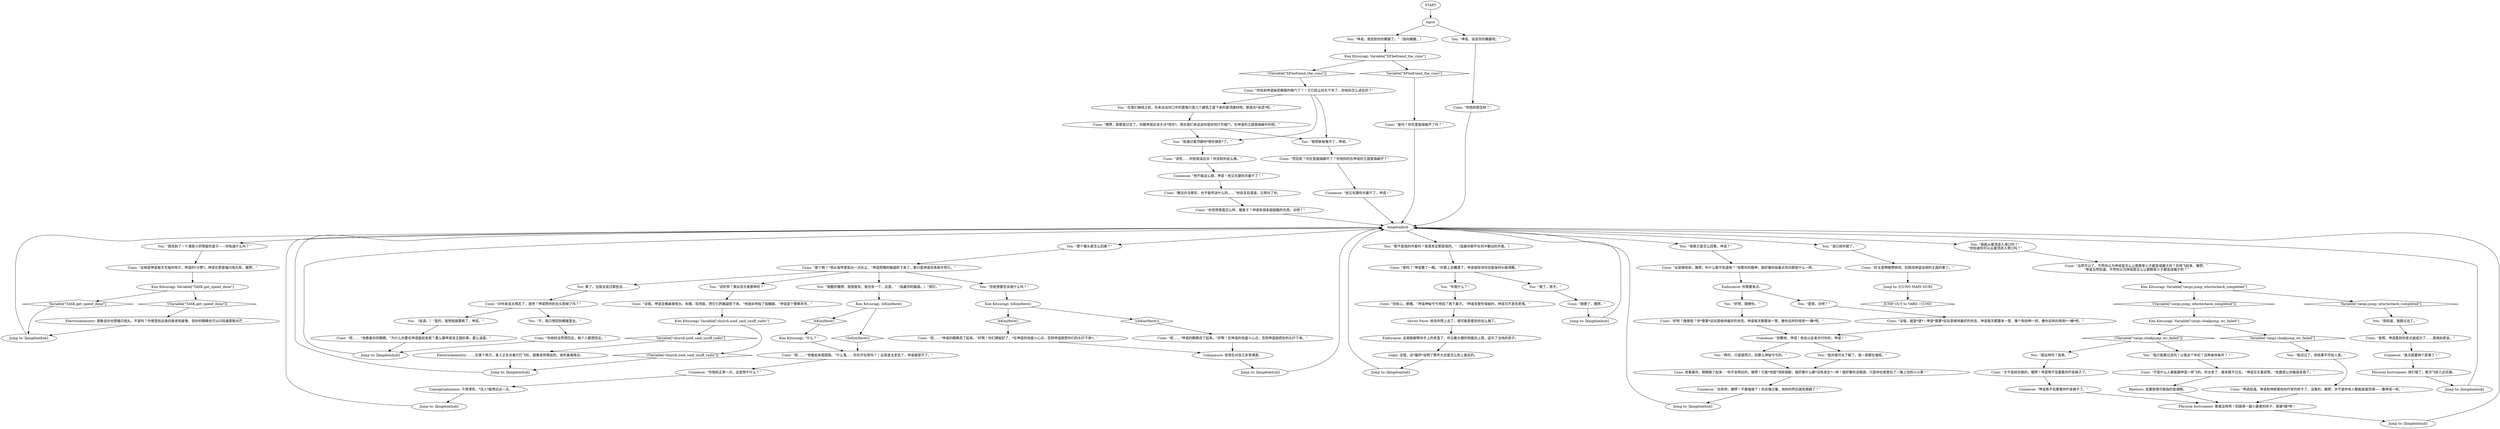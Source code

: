 # YARD / CUNO SHACK
# Talk to Cuno about the content relating to his shack (after you've been inside)
# ==================================================
digraph G {
	  0 [label="START"];
	  1 [label="input"];
	  2 [label="You: “我通过屋顶建材*移形换影*了。”"];
	  3 [label="Cuno: “呃…….”他看起来很困惑。“什么鬼……你在开玩笑吗？！这真是太变态了，坤诺接受不了。”"];
	  4 [label="Cunoesse: “你他妈正常一点，这是想干什么？”"];
	  5 [label="Rhetoric: 驼鹿尿很可能指的是酒精。"];
	  6 [label="Jump to: [kingdomhub]"];
	  7 [label="You: “我知道，我跳过去了。”"];
	  8 [label="Cuno: “猪猡，那都是过去了。你跟坤诺应该关注*现在*。现在我们来谈谈你是如何打开暗门，在坤诺的王国里搞破坏的吧。”"];
	  9 [label="You: “试听带？类似音乐家那种的？”"];
	  10 [label="Jump to: [kingdomhub]"];
	  11 [label="Kim Kitsuragi: IsKimHere()"];
	  12 [label="IsKimHere()", shape=diamond];
	  13 [label="!(IsKimHere())", shape=diamond];
	  14 [label="Cunoesse: “坤诺等不及要看你吓尿裤子了。”"];
	  15 [label="Composure: 他现在对自己非常满意。"];
	  16 [label="Cuno: “那个啊？”他从指甲里抠出一点灰尘。“坤诺把猪的脑袋砍下来了，那只是坤诺在练练手而已。”"];
	  17 [label="Cuno: “是吗？”坤诺瞥了一眼。“你看上去糟透了，坤诺很惊讶你还能保持头脑清醒。”"];
	  18 [label="Cuno: “当然可以了。不然你以为坤诺是怎么让那群笨小子都变成瘸子的？你得飞起来，猪猡。”\n“坤诺当然知道。不然你以为坤诺是怎么让那群笨小子都变成瘸子的？”"];
	  19 [label="Physical Instrument: 那就这样吧！别搞得一副小基佬的样子，直接*跳*吧！"];
	  20 [label="Cuno: “别担心，醉猪。”坤诺神秘兮兮地拍了两下鼻子。“坤诺会替你保秘的，坤诺可不是告密鬼。”"];
	  21 [label="Physical Instrument: 他们错了，那次飞跃几近完美。"];
	  22 [label="You: “镁奥兰是怎么回事，坤诺？”"];
	  23 [label="You: “在我们继续之前，先来谈谈你口中的那堆只是几个建筑工留下来的屋顶建材吧。那是在*说谎*吧。”"];
	  24 [label="Cuno: “没错，坤诺会播鼻烟电台。杀猪。现场版，把它们的脑袋砍下来。”他诡异地指了指棚屋。“坤诺是个警察杀手。”"];
	  25 [label="Endurance: 这就能解释你手上的老茧了。你沿着大楼的侧面向上爬，逗乐了当地的孩子。"];
	  26 [label="Cuno: “你觉得里面怎么样，猪崽子？坤诺有很多超级酷的东西，对吧？”"];
	  27 [label="Jump to: [kingdomhub]"];
	  28 [label="Cuno: “好吧？随便我？你*需要*这玩意维持最好的状态。坤诺每天都要来一管，像你这样的得用*一桶*吧。”"];
	  29 [label="Cuno: “呃……”坤诺的眼睛亮了起来。“好啊！在坤诺的地盘小心点，否则坤诺就把你的头拧下来。”"];
	  30 [label="Cuno: “该死……你给我滚出去！你没权利这么做。”"];
	  31 [label="Kim Kitsuragi: “什么？”"];
	  32 [label="You: “是镁，对吧？”"];
	  33 [label="Kim Kitsuragi: Variable[\"cargo.jump_whictecheck_completed\"]"];
	  34 [label="Variable[\"cargo.jump_whictecheck_completed\"]", shape=diamond];
	  35 [label="!(Variable[\"cargo.jump_whictecheck_completed\"])", shape=diamond];
	  36 [label="You: “我找到了一个满是火药残留的盘子——你知道什么吗？”"];
	  37 [label="Conceptualization: 干得漂亮，*没人*能预见这一点。"];
	  38 [label="Electrochemistry: ……在某个地方，某人正在对着它打飞机，就像诺伊德说的。收听鼻烟电台。"];
	  39 [label="Cuno: “猪没办法移形，也不能传送什么的……”他自言自语道，又转向了你。"];
	  40 [label="You: “坤诺，我找到你的棚屋了。”（指向棚屋。）"];
	  41 [label="You: “我已经听腻了。”"];
	  42 [label="You: “那不是我的外套吗？我很肯定那是我的。”（指着你那件在风中飘动的外套。）"];
	  43 [label="Cuno: “才不是给你跳的，猪猡！坤诺等不及要看你吓尿裤子了。”"];
	  44 [label="You: “毕竟什么？”"];
	  45 [label="Cuno: “呃…….”他看着你的眼睛。“为什么你要在坤诺面前发疯？要么跟坤诺说王国的事，要么滚蛋。”"];
	  46 [label="Cuno: “这是维他命，猪猡。你什么都不知道嘛？”他看你的眼神，就好像你指着太阳问那是什么一样。"];
	  47 [label="You: “好吧，随便你。”"];
	  48 [label="Cuno: “坤诺知道。坤诺和坤妮看到你吓尿的样子了。没事的，猪猡。并不是所有人都能直面恐惧——像坤诺一样。”"];
	  49 [label="You: “谢了，孩子。”"];
	  50 [label="Logic: 没错，这*最终*说明了那件大衣是怎么到上面去的。"];
	  51 [label="You: “我只能跳过去吗？以我这个年纪？这种身体条件？！”"];
	  52 [label="Cunoesse: “他又在跟你对着干了，坤诺！”"];
	  53 [label="Kim Kitsuragi: Variable[\"TASK.get_speed_done\"]"];
	  54 [label="Variable[\"TASK.get_speed_done\"]", shape=diamond];
	  55 [label="!(Variable[\"TASK.get_speed_done\"])", shape=diamond];
	  56 [label="Cuno: “随便了，猪猡。”"];
	  57 [label="Jump to: [kingdomhub]"];
	  58 [label="Kim Kitsuragi: IsKimHere()"];
	  59 [label="IsKimHere()", shape=diamond];
	  60 [label="!(IsKimHere())", shape=diamond];
	  61 [label="Kim Kitsuragi: Variable[\"cargo.cloakjump_wc_failed\"]"];
	  62 [label="Variable[\"cargo.cloakjump_wc_failed\"]", shape=diamond];
	  63 [label="!(Variable[\"cargo.cloakjump_wc_failed\"])", shape=diamond];
	  64 [label="Cuno: “你找到坤诺秘密棚屋的暗门了？！它已经尘封五千年了，你他妈怎么进去的？”"];
	  65 [label="You: “我把嵌板推开了，坤诺。”"];
	  66 [label="Cunoesse: “去死吧，猪猡！不要嗑镁了！你会嗑过量，他妈的然后就死翘翘了！”"];
	  67 [label="Kim Kitsuragi: Variable[\"church.noid_said_snuff_radio\"]"];
	  68 [label="Variable[\"church.noid_said_snuff_radio\"]", shape=diamond];
	  69 [label="!(Variable[\"church.noid_said_snuff_radio\"])", shape=diamond];
	  70 [label="You: “我对镁可太了解了，我一直都在嗑呢。”"];
	  71 [label="Jump to: [kingdomhub]"];
	  72 [label="Jump to: [kingdomhub]"];
	  73 [label="You: “坤诺，说说你的棚屋吧。”"];
	  74 [label="kingdomhub"];
	  75 [label="You: “我能从屋顶进入港口吗？”\n“你知道你可以从屋顶进入港口吗？”"];
	  76 [label="You: “很酷的猪猡。我很喜欢，我也有一个，这里。”（指着你的脑袋。）“很烂。”"];
	  77 [label="Cuno: “对你来说太残忍了，是吧？坤诺把你的舌头割掉了吗？”"];
	  78 [label="You: （低语。）“是的，我想我就要疯了，坤诺。”"];
	  79 [label="You: “拜托，只是镁而已，别那么神秘兮兮的。”"];
	  80 [label="Savoir Faire: 他说你爬上去了，很可能是看到你这么做了。"];
	  81 [label="You: “我试过了，但结果不尽如人意。”"];
	  82 [label="Cuno: 他看着你，眼睛鼓了起来：“你不会明白的，猪猡！它能*彻底*消除宿醉，就好像什么都*没有发生*一样！就好像你没喝酒，只是待在家里玩了一晚上你的小火車！”"];
	  83 [label="You: “就这样吗？简单。”"];
	  84 [label="Jump to: [kingdomhub]"];
	  86 [label="Cuno: “是吗？你在里面搞破坏了吗？”"];
	  87 [label="You: 算了，当我没说过那些话……"];
	  88 [label="You: “你是想要告诉我什么吗？”"];
	  89 [label="Cuno: “好主意啊猪猡统领，别再找坤诺说他的王国的事了。”"];
	  90 [label="Kim Kitsuragi: Variable[\"XP.befriend_the_cuno\"]"];
	  91 [label="Variable[\"XP.befriend_the_cuno\"]", shape=diamond];
	  92 [label="!(Variable[\"XP.befriend_the_cuno\"])", shape=diamond];
	  93 [label="Cuno: “然后呢？你在里面搞破坏了？你他妈的在坤诺的王国里搞破坏？”"];
	  94 [label="Cunoesse: “别教他，坤诺！他会以此来对付你的，坤诺！”"];
	  95 [label="Cuno: “你他妈想怎样？”"];
	  96 [label="Cuno: “是啊，坤诺看到你差点就成功了……真他妈悲哀。”"];
	  97 [label="You: “不，我只想回到棚屋里去。”"];
	  98 [label="Jump to: [kingdomhub]"];
	  99 [label="Cuno: “这就是坤诺每天充电的地方，坤诺的*沙赞*。坤诺在那里嗑闪电丸呢，猪猡。”"];
	  100 [label="Electrochemistry: 我敢说你也想嗑闪电丸，不是吗？你感受到自身的衰老和疲惫，但你的眼睛也可以闪烁着那股光芒……"];
	  101 [label="You: “那个猪头是怎么回事？”"];
	  102 [label="Cuno: “不是什么人都能跟坤诺一样飞的。你太老了，根本跳不过去。”坤诺交叉着双臂。”驼鹿尿让你脑袋发昏了。”"];
	  103 [label="Cunoesse: “他不能这么做，坤诺！他又在跟你对着干了！”"];
	  104 [label="Cuno: “你他妈当然想回去，每个人都想回去。”"];
	  105 [label="Jump to: [CUNO MAIN HUB]"];
	  106 [label="Cuno: “呃……”坤诺的眼睛亮了起来。“好啊！你们俩挺好了，*在坤诺的地盘小心点，否则坤诺就把你们的头拧下来*。”"];
	  107 [label="Jump to: [kingdomhub]"];
	  108 [label="Cuno: “没错，就是*镁*！坤诺*需要*这玩意维持最好的状态，坤诺每天都要来一管，像个狗杂种一样。像你这样的得用*一桶*吧。”"];
	  109 [label="Endurance: 你需要来点。"];
	  110 [label="Jump to: [kingdomhub]"];
	  111 [label="Cunoesse: “差点就要摔个屁墩了！”"];
	  6030438 [label="JUMP OUT to YARD / CUNO", shape=diamond];
	  0 -> 1
	  1 -> 40
	  1 -> 73
	  2 -> 30
	  3 -> 4
	  4 -> 37
	  5 -> 19
	  6 -> 74
	  7 -> 96
	  8 -> 65
	  8 -> 2
	  9 -> 24
	  10 -> 74
	  11 -> 12
	  11 -> 13
	  12 -> 31
	  13 -> 3
	  14 -> 19
	  15 -> 57
	  16 -> 88
	  16 -> 9
	  16 -> 76
	  16 -> 87
	  17 -> 49
	  17 -> 44
	  18 -> 33
	  19 -> 98
	  20 -> 80
	  21 -> 84
	  22 -> 46
	  23 -> 8
	  24 -> 67
	  25 -> 50
	  26 -> 74
	  27 -> 74
	  28 -> 94
	  29 -> 15
	  30 -> 103
	  31 -> 3
	  32 -> 108
	  33 -> 34
	  33 -> 35
	  34 -> 7
	  35 -> 61
	  36 -> 99
	  37 -> 27
	  38 -> 107
	  39 -> 26
	  40 -> 90
	  41 -> 89
	  42 -> 17
	  43 -> 14
	  44 -> 20
	  45 -> 10
	  46 -> 109
	  47 -> 28
	  48 -> 19
	  49 -> 56
	  50 -> 72
	  51 -> 102
	  52 -> 74
	  53 -> 54
	  53 -> 55
	  54 -> 6
	  55 -> 100
	  56 -> 71
	  57 -> 74
	  58 -> 59
	  58 -> 60
	  59 -> 106
	  60 -> 29
	  61 -> 62
	  61 -> 63
	  62 -> 81
	  63 -> 51
	  63 -> 83
	  64 -> 65
	  64 -> 2
	  64 -> 23
	  65 -> 93
	  66 -> 110
	  67 -> 68
	  67 -> 69
	  68 -> 38
	  69 -> 107
	  70 -> 82
	  71 -> 74
	  72 -> 74
	  73 -> 95
	  74 -> 36
	  74 -> 101
	  74 -> 41
	  74 -> 42
	  74 -> 75
	  74 -> 22
	  75 -> 18
	  76 -> 11
	  77 -> 97
	  77 -> 78
	  78 -> 45
	  79 -> 82
	  80 -> 25
	  81 -> 48
	  82 -> 66
	  83 -> 43
	  84 -> 74
	  86 -> 74
	  87 -> 77
	  88 -> 58
	  89 -> 105
	  90 -> 91
	  90 -> 92
	  91 -> 86
	  92 -> 64
	  93 -> 52
	  94 -> 70
	  94 -> 79
	  95 -> 74
	  96 -> 111
	  97 -> 104
	  98 -> 74
	  99 -> 53
	  100 -> 6
	  101 -> 16
	  102 -> 5
	  103 -> 39
	  104 -> 10
	  105 -> 6030438
	  106 -> 15
	  107 -> 74
	  108 -> 94
	  109 -> 32
	  109 -> 47
	  110 -> 74
	  111 -> 21
}

